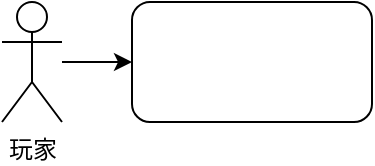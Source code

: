 <mxfile version="20.8.19" type="github">
  <diagram name="第 1 页" id="bB27rlJZbK9WMaBGsadt">
    <mxGraphModel dx="1026" dy="683" grid="1" gridSize="10" guides="1" tooltips="1" connect="1" arrows="1" fold="1" page="1" pageScale="1" pageWidth="827" pageHeight="1169" math="0" shadow="0">
      <root>
        <mxCell id="0" />
        <mxCell id="1" parent="0" />
        <mxCell id="TLzese3YwWzu5oeTVw5_-9" value="" style="edgeStyle=orthogonalEdgeStyle;rounded=0;orthogonalLoop=1;jettySize=auto;html=1;" edge="1" parent="1" source="TLzese3YwWzu5oeTVw5_-2" target="TLzese3YwWzu5oeTVw5_-8">
          <mxGeometry relative="1" as="geometry" />
        </mxCell>
        <mxCell id="TLzese3YwWzu5oeTVw5_-2" value="玩家" style="shape=umlActor;verticalLabelPosition=bottom;verticalAlign=top;html=1;outlineConnect=0;" vertex="1" parent="1">
          <mxGeometry x="160" y="260" width="30" height="60" as="geometry" />
        </mxCell>
        <mxCell id="TLzese3YwWzu5oeTVw5_-8" value="" style="rounded=1;whiteSpace=wrap;html=1;verticalAlign=top;" vertex="1" parent="1">
          <mxGeometry x="225" y="260" width="120" height="60" as="geometry" />
        </mxCell>
      </root>
    </mxGraphModel>
  </diagram>
</mxfile>
